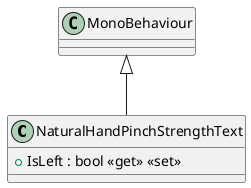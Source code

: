 @startuml
class NaturalHandPinchStrengthText {
    + IsLeft : bool <<get>> <<set>>
}
MonoBehaviour <|-- NaturalHandPinchStrengthText
@enduml

